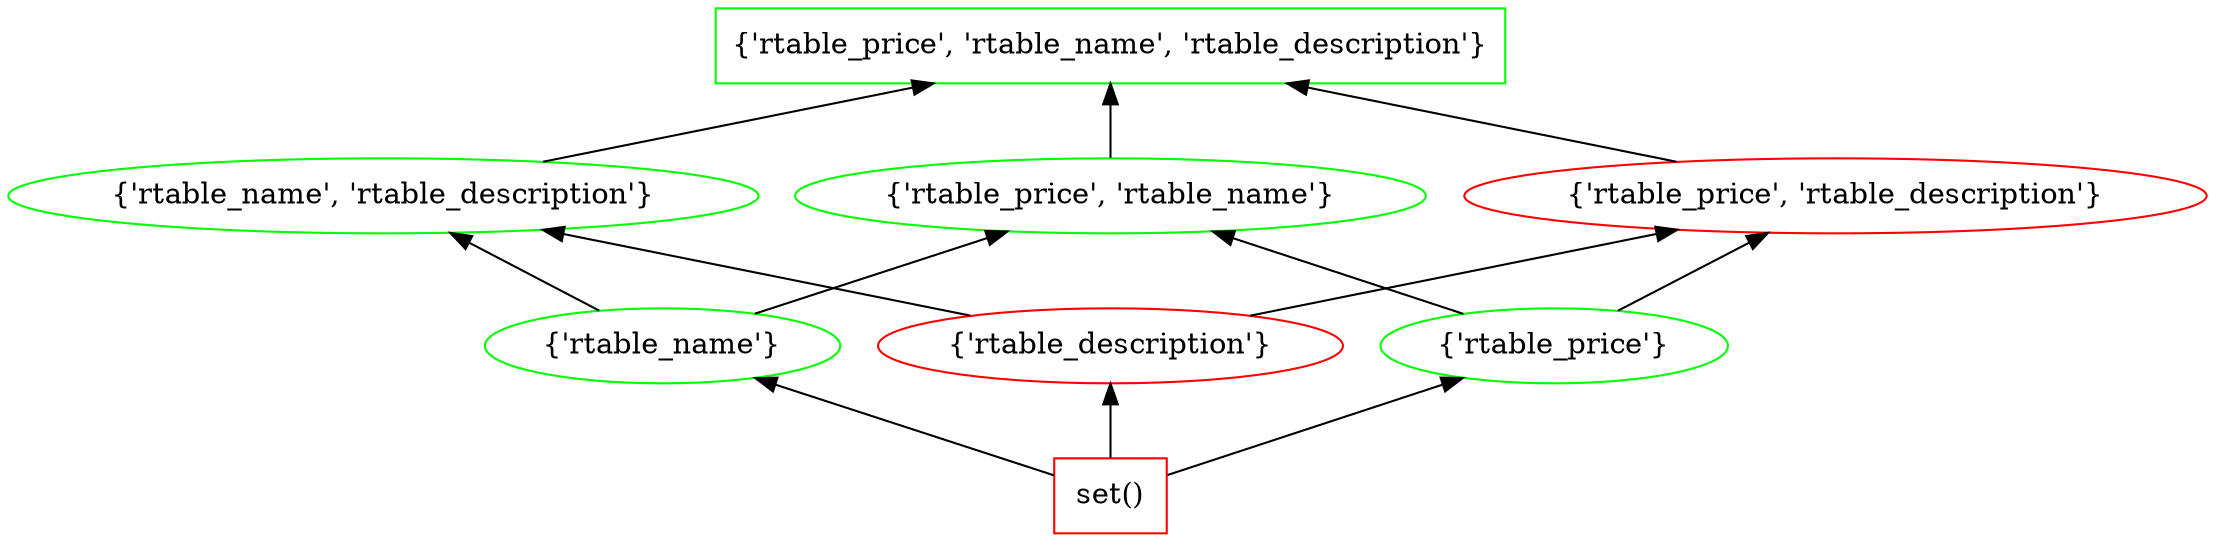 digraph G {
splines="line"
rankdir=BT
"{'rtable_price', 'rtable_name', 'rtable_description'}" [shape=box];
"set()" [shape=box];
"set()" [color=red];
"set()" -> "{'rtable_name'}";
"set()" -> "{'rtable_description'}";
"set()" -> "{'rtable_price'}";
"{'rtable_name'}" [color=green];
"{'rtable_name'}" -> "{'rtable_name', 'rtable_description'}";
"{'rtable_name'}" -> "{'rtable_price', 'rtable_name'}";
"{'rtable_description'}" [color=red];
"{'rtable_description'}" -> "{'rtable_name', 'rtable_description'}";
"{'rtable_description'}" -> "{'rtable_price', 'rtable_description'}";
"{'rtable_price'}" [color=green];
"{'rtable_price'}" -> "{'rtable_price', 'rtable_name'}";
"{'rtable_price'}" -> "{'rtable_price', 'rtable_description'}";
"{'rtable_name', 'rtable_description'}" [color=green];
"{'rtable_name', 'rtable_description'}" -> "{'rtable_price', 'rtable_name', 'rtable_description'}";
"{'rtable_price', 'rtable_name'}" [color=green];
"{'rtable_price', 'rtable_name'}" -> "{'rtable_price', 'rtable_name', 'rtable_description'}";
"{'rtable_price', 'rtable_description'}" [color=red];
"{'rtable_price', 'rtable_description'}" -> "{'rtable_price', 'rtable_name', 'rtable_description'}";
"{'rtable_price', 'rtable_name', 'rtable_description'}" [color=green];
}